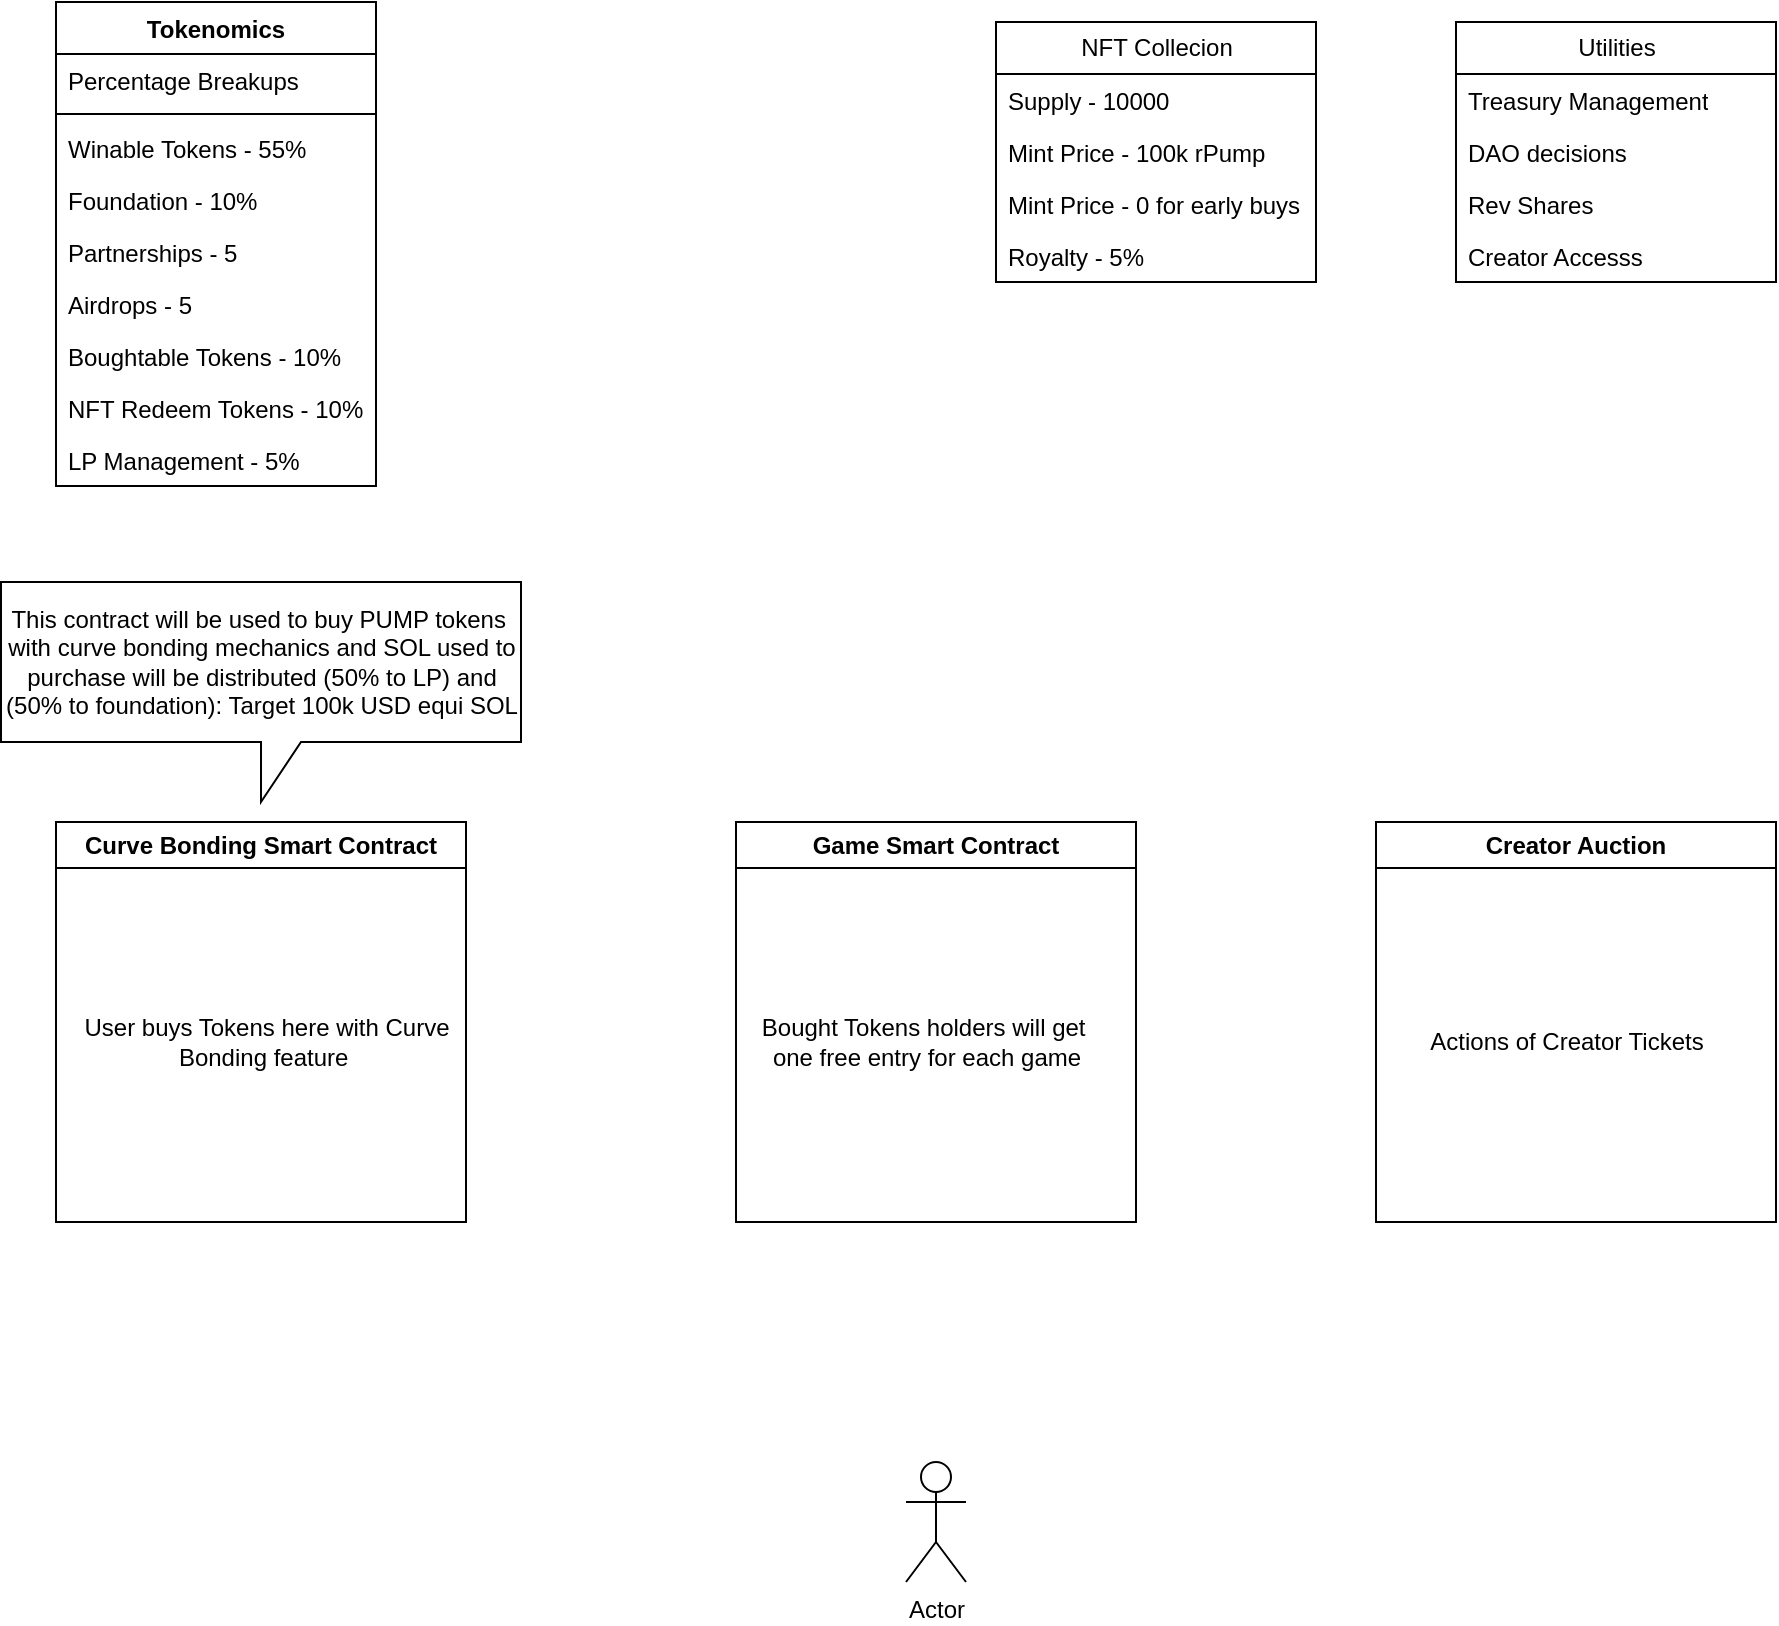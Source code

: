 <mxfile version="23.1.4" type="github">
  <diagram name="Page-1" id="5L_lO1v9JQhA8hlP-v6t">
    <mxGraphModel dx="2074" dy="1146" grid="1" gridSize="10" guides="1" tooltips="1" connect="1" arrows="1" fold="1" page="1" pageScale="1" pageWidth="1200" pageHeight="1600" math="0" shadow="0">
      <root>
        <mxCell id="0" />
        <mxCell id="1" parent="0" />
        <mxCell id="GiuKkgjAC9kKjLuXaXaB-1" value="Actor" style="shape=umlActor;verticalLabelPosition=bottom;verticalAlign=top;html=1;outlineConnect=0;" vertex="1" parent="1">
          <mxGeometry x="585" y="960" width="30" height="60" as="geometry" />
        </mxCell>
        <mxCell id="GiuKkgjAC9kKjLuXaXaB-5" value="Curve Bonding Smart Contract" style="swimlane;whiteSpace=wrap;html=1;" vertex="1" parent="1">
          <mxGeometry x="160" y="640" width="205" height="200" as="geometry" />
        </mxCell>
        <mxCell id="GiuKkgjAC9kKjLuXaXaB-8" value="User buys Tokens here with Curve&lt;br&gt;Bonding feature&amp;nbsp;" style="text;html=1;align=center;verticalAlign=middle;resizable=0;points=[];autosize=1;strokeColor=none;fillColor=none;" vertex="1" parent="GiuKkgjAC9kKjLuXaXaB-5">
          <mxGeometry y="90" width="210" height="40" as="geometry" />
        </mxCell>
        <mxCell id="GiuKkgjAC9kKjLuXaXaB-6" value="Game Smart Contract" style="swimlane;whiteSpace=wrap;html=1;" vertex="1" parent="1">
          <mxGeometry x="500" y="640" width="200" height="200" as="geometry" />
        </mxCell>
        <mxCell id="GiuKkgjAC9kKjLuXaXaB-9" value="Bought Tokens holders will get&amp;nbsp;&lt;br&gt;one free entry for each game" style="text;html=1;align=center;verticalAlign=middle;resizable=0;points=[];autosize=1;strokeColor=none;fillColor=none;" vertex="1" parent="GiuKkgjAC9kKjLuXaXaB-6">
          <mxGeometry y="90" width="190" height="40" as="geometry" />
        </mxCell>
        <mxCell id="GiuKkgjAC9kKjLuXaXaB-11" value="Tokenomics" style="swimlane;fontStyle=1;align=center;verticalAlign=top;childLayout=stackLayout;horizontal=1;startSize=26;horizontalStack=0;resizeParent=1;resizeParentMax=0;resizeLast=0;collapsible=1;marginBottom=0;whiteSpace=wrap;html=1;" vertex="1" parent="1">
          <mxGeometry x="160" y="230" width="160" height="242" as="geometry" />
        </mxCell>
        <mxCell id="GiuKkgjAC9kKjLuXaXaB-12" value="Percentage Breakups" style="text;strokeColor=none;fillColor=none;align=left;verticalAlign=top;spacingLeft=4;spacingRight=4;overflow=hidden;rotatable=0;points=[[0,0.5],[1,0.5]];portConstraint=eastwest;whiteSpace=wrap;html=1;" vertex="1" parent="GiuKkgjAC9kKjLuXaXaB-11">
          <mxGeometry y="26" width="160" height="26" as="geometry" />
        </mxCell>
        <mxCell id="GiuKkgjAC9kKjLuXaXaB-13" value="" style="line;strokeWidth=1;fillColor=none;align=left;verticalAlign=middle;spacingTop=-1;spacingLeft=3;spacingRight=3;rotatable=0;labelPosition=right;points=[];portConstraint=eastwest;strokeColor=inherit;" vertex="1" parent="GiuKkgjAC9kKjLuXaXaB-11">
          <mxGeometry y="52" width="160" height="8" as="geometry" />
        </mxCell>
        <mxCell id="GiuKkgjAC9kKjLuXaXaB-14" value="Winable Tokens - 55%" style="text;strokeColor=none;fillColor=none;align=left;verticalAlign=top;spacingLeft=4;spacingRight=4;overflow=hidden;rotatable=0;points=[[0,0.5],[1,0.5]];portConstraint=eastwest;whiteSpace=wrap;html=1;" vertex="1" parent="GiuKkgjAC9kKjLuXaXaB-11">
          <mxGeometry y="60" width="160" height="26" as="geometry" />
        </mxCell>
        <mxCell id="GiuKkgjAC9kKjLuXaXaB-16" value="Foundation - 10%" style="text;strokeColor=none;fillColor=none;align=left;verticalAlign=top;spacingLeft=4;spacingRight=4;overflow=hidden;rotatable=0;points=[[0,0.5],[1,0.5]];portConstraint=eastwest;whiteSpace=wrap;html=1;" vertex="1" parent="GiuKkgjAC9kKjLuXaXaB-11">
          <mxGeometry y="86" width="160" height="26" as="geometry" />
        </mxCell>
        <mxCell id="GiuKkgjAC9kKjLuXaXaB-17" value="Partnerships - 5" style="text;strokeColor=none;fillColor=none;align=left;verticalAlign=top;spacingLeft=4;spacingRight=4;overflow=hidden;rotatable=0;points=[[0,0.5],[1,0.5]];portConstraint=eastwest;whiteSpace=wrap;html=1;" vertex="1" parent="GiuKkgjAC9kKjLuXaXaB-11">
          <mxGeometry y="112" width="160" height="26" as="geometry" />
        </mxCell>
        <mxCell id="GiuKkgjAC9kKjLuXaXaB-18" value="Airdrops - 5" style="text;strokeColor=none;fillColor=none;align=left;verticalAlign=top;spacingLeft=4;spacingRight=4;overflow=hidden;rotatable=0;points=[[0,0.5],[1,0.5]];portConstraint=eastwest;whiteSpace=wrap;html=1;" vertex="1" parent="GiuKkgjAC9kKjLuXaXaB-11">
          <mxGeometry y="138" width="160" height="26" as="geometry" />
        </mxCell>
        <mxCell id="GiuKkgjAC9kKjLuXaXaB-19" value="Boughtable Tokens - 10%" style="text;strokeColor=none;fillColor=none;align=left;verticalAlign=top;spacingLeft=4;spacingRight=4;overflow=hidden;rotatable=0;points=[[0,0.5],[1,0.5]];portConstraint=eastwest;whiteSpace=wrap;html=1;" vertex="1" parent="GiuKkgjAC9kKjLuXaXaB-11">
          <mxGeometry y="164" width="160" height="26" as="geometry" />
        </mxCell>
        <mxCell id="GiuKkgjAC9kKjLuXaXaB-20" value="NFT Redeem Tokens - 10%" style="text;strokeColor=none;fillColor=none;align=left;verticalAlign=top;spacingLeft=4;spacingRight=4;overflow=hidden;rotatable=0;points=[[0,0.5],[1,0.5]];portConstraint=eastwest;whiteSpace=wrap;html=1;" vertex="1" parent="GiuKkgjAC9kKjLuXaXaB-11">
          <mxGeometry y="190" width="160" height="26" as="geometry" />
        </mxCell>
        <mxCell id="GiuKkgjAC9kKjLuXaXaB-35" value="LP Management - 5%&amp;nbsp; &amp;nbsp;" style="text;strokeColor=none;fillColor=none;align=left;verticalAlign=top;spacingLeft=4;spacingRight=4;overflow=hidden;rotatable=0;points=[[0,0.5],[1,0.5]];portConstraint=eastwest;whiteSpace=wrap;html=1;" vertex="1" parent="GiuKkgjAC9kKjLuXaXaB-11">
          <mxGeometry y="216" width="160" height="26" as="geometry" />
        </mxCell>
        <mxCell id="GiuKkgjAC9kKjLuXaXaB-21" value="NFT Collecion" style="swimlane;fontStyle=0;childLayout=stackLayout;horizontal=1;startSize=26;fillColor=none;horizontalStack=0;resizeParent=1;resizeParentMax=0;resizeLast=0;collapsible=1;marginBottom=0;html=1;" vertex="1" parent="1">
          <mxGeometry x="630" y="240" width="160" height="130" as="geometry" />
        </mxCell>
        <mxCell id="GiuKkgjAC9kKjLuXaXaB-22" value="Supply - 10000" style="text;strokeColor=none;fillColor=none;align=left;verticalAlign=top;spacingLeft=4;spacingRight=4;overflow=hidden;rotatable=0;points=[[0,0.5],[1,0.5]];portConstraint=eastwest;whiteSpace=wrap;html=1;" vertex="1" parent="GiuKkgjAC9kKjLuXaXaB-21">
          <mxGeometry y="26" width="160" height="26" as="geometry" />
        </mxCell>
        <mxCell id="GiuKkgjAC9kKjLuXaXaB-23" value="Mint Price - 100k rPump" style="text;strokeColor=none;fillColor=none;align=left;verticalAlign=top;spacingLeft=4;spacingRight=4;overflow=hidden;rotatable=0;points=[[0,0.5],[1,0.5]];portConstraint=eastwest;whiteSpace=wrap;html=1;" vertex="1" parent="GiuKkgjAC9kKjLuXaXaB-21">
          <mxGeometry y="52" width="160" height="26" as="geometry" />
        </mxCell>
        <mxCell id="GiuKkgjAC9kKjLuXaXaB-28" value="Mint Price - 0 for early buys" style="text;strokeColor=none;fillColor=none;align=left;verticalAlign=top;spacingLeft=4;spacingRight=4;overflow=hidden;rotatable=0;points=[[0,0.5],[1,0.5]];portConstraint=eastwest;whiteSpace=wrap;html=1;" vertex="1" parent="GiuKkgjAC9kKjLuXaXaB-21">
          <mxGeometry y="78" width="160" height="26" as="geometry" />
        </mxCell>
        <mxCell id="GiuKkgjAC9kKjLuXaXaB-24" value="Royalty - 5%" style="text;strokeColor=none;fillColor=none;align=left;verticalAlign=top;spacingLeft=4;spacingRight=4;overflow=hidden;rotatable=0;points=[[0,0.5],[1,0.5]];portConstraint=eastwest;whiteSpace=wrap;html=1;" vertex="1" parent="GiuKkgjAC9kKjLuXaXaB-21">
          <mxGeometry y="104" width="160" height="26" as="geometry" />
        </mxCell>
        <mxCell id="GiuKkgjAC9kKjLuXaXaB-30" value="Utilities" style="swimlane;fontStyle=0;childLayout=stackLayout;horizontal=1;startSize=26;fillColor=none;horizontalStack=0;resizeParent=1;resizeParentMax=0;resizeLast=0;collapsible=1;marginBottom=0;html=1;" vertex="1" parent="1">
          <mxGeometry x="860" y="240" width="160" height="130" as="geometry" />
        </mxCell>
        <mxCell id="GiuKkgjAC9kKjLuXaXaB-31" value="Treasury Management" style="text;strokeColor=none;fillColor=none;align=left;verticalAlign=top;spacingLeft=4;spacingRight=4;overflow=hidden;rotatable=0;points=[[0,0.5],[1,0.5]];portConstraint=eastwest;whiteSpace=wrap;html=1;" vertex="1" parent="GiuKkgjAC9kKjLuXaXaB-30">
          <mxGeometry y="26" width="160" height="26" as="geometry" />
        </mxCell>
        <mxCell id="GiuKkgjAC9kKjLuXaXaB-32" value="DAO decisions" style="text;strokeColor=none;fillColor=none;align=left;verticalAlign=top;spacingLeft=4;spacingRight=4;overflow=hidden;rotatable=0;points=[[0,0.5],[1,0.5]];portConstraint=eastwest;whiteSpace=wrap;html=1;" vertex="1" parent="GiuKkgjAC9kKjLuXaXaB-30">
          <mxGeometry y="52" width="160" height="26" as="geometry" />
        </mxCell>
        <mxCell id="GiuKkgjAC9kKjLuXaXaB-33" value="Rev Shares" style="text;strokeColor=none;fillColor=none;align=left;verticalAlign=top;spacingLeft=4;spacingRight=4;overflow=hidden;rotatable=0;points=[[0,0.5],[1,0.5]];portConstraint=eastwest;whiteSpace=wrap;html=1;" vertex="1" parent="GiuKkgjAC9kKjLuXaXaB-30">
          <mxGeometry y="78" width="160" height="26" as="geometry" />
        </mxCell>
        <mxCell id="GiuKkgjAC9kKjLuXaXaB-34" value="Creator Accesss" style="text;strokeColor=none;fillColor=none;align=left;verticalAlign=top;spacingLeft=4;spacingRight=4;overflow=hidden;rotatable=0;points=[[0,0.5],[1,0.5]];portConstraint=eastwest;whiteSpace=wrap;html=1;" vertex="1" parent="GiuKkgjAC9kKjLuXaXaB-30">
          <mxGeometry y="104" width="160" height="26" as="geometry" />
        </mxCell>
        <mxCell id="GiuKkgjAC9kKjLuXaXaB-36" value="Creator Auction" style="swimlane;whiteSpace=wrap;html=1;" vertex="1" parent="1">
          <mxGeometry x="820" y="640" width="200" height="200" as="geometry" />
        </mxCell>
        <mxCell id="GiuKkgjAC9kKjLuXaXaB-37" value="Actions of Creator Tickets" style="text;html=1;align=center;verticalAlign=middle;resizable=0;points=[];autosize=1;strokeColor=none;fillColor=none;" vertex="1" parent="GiuKkgjAC9kKjLuXaXaB-36">
          <mxGeometry x="15" y="95" width="160" height="30" as="geometry" />
        </mxCell>
        <mxCell id="GiuKkgjAC9kKjLuXaXaB-38" value="This contract will be used to buy PUMP tokens&amp;nbsp;&lt;br&gt;with curve bonding mechanics and SOL used to&lt;br&gt;purchase will be distributed (50% to LP) and (50% to foundation): Target 100k USD equi SOL" style="shape=callout;whiteSpace=wrap;html=1;perimeter=calloutPerimeter;" vertex="1" parent="1">
          <mxGeometry x="132.5" y="520" width="260" height="110" as="geometry" />
        </mxCell>
      </root>
    </mxGraphModel>
  </diagram>
</mxfile>
